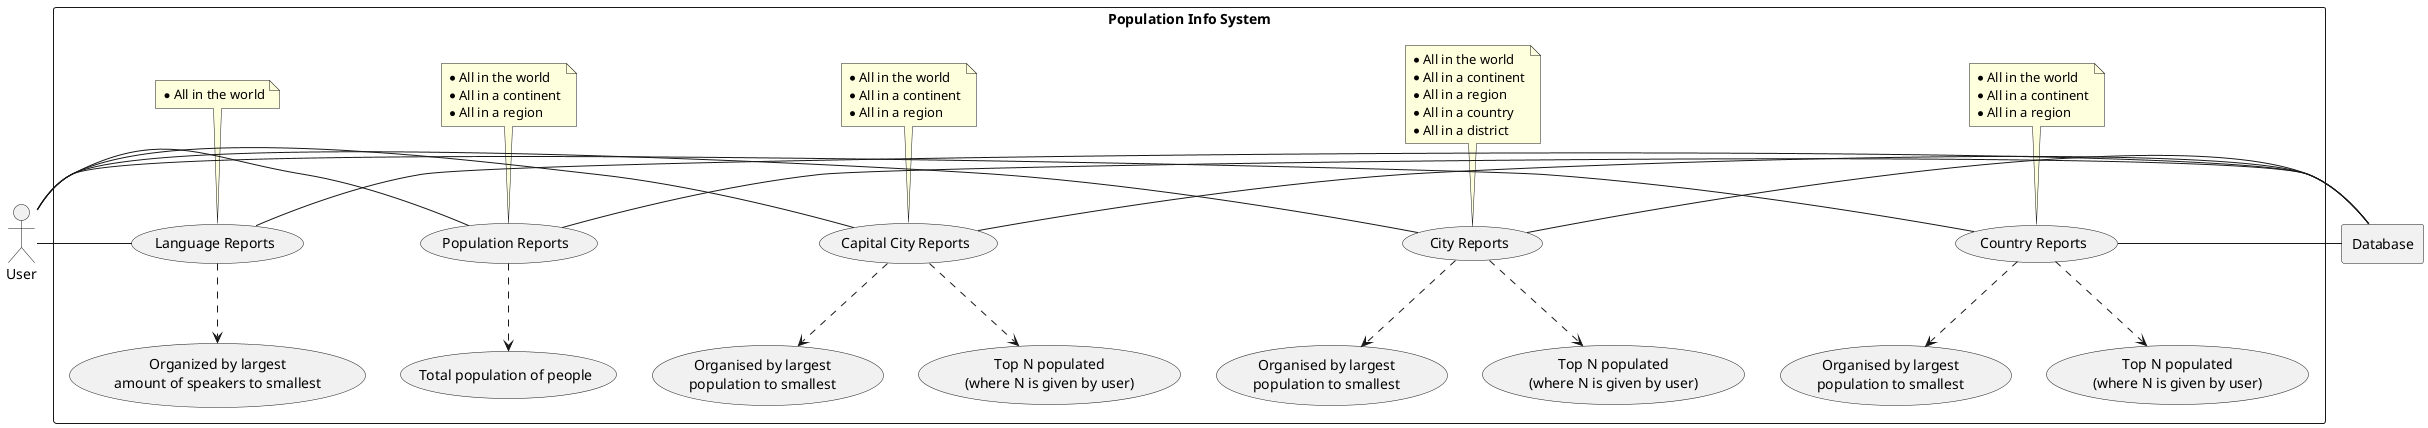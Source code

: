 @startuml
actor User as "User"
rectangle Database
rectangle "Population Info System" {
    usecase UC1 as "Country Reports"
        note top
          * All in the world
          * All in a continent
          * All in a region
        end note
    usecase UC1_a as "Organised by largest\npopulation to smallest"
    usecase UC1_b as "Top N populated\n(where N is given by user)"
    User - UC1
    UC1 - Database
    UC1 ..> UC1_a
    UC1 ..> UC1_b
    usecase UC2 as "City Reports"
        note top
          * All in the world
          * All in a continent
          * All in a region
          * All in a country
          * All in a district
        end note
    usecase UC2_a as "Organised by largest\npopulation to smallest"
    usecase UC2_b as "Top N populated\n(where N is given by user)"
    User - UC2
    UC2 - Database
    UC2 ..> UC2_a
    UC2 ..> UC2_b
    usecase UC3 as "Capital City Reports"
        note top
          * All in the world
          * All in a continent
          * All in a region
        end note
    usecase UC3_a as "Organised by largest\npopulation to smallest"
    usecase UC3_b as "Top N populated\n(where N is given by user)"
    User - UC3
    UC3 - Database
    UC3 ..> UC3_a
    UC3 ..> UC3_b
    usecase UC4 as "Population Reports"
        note top
          * All in the world
          * All in a continent
          * All in a region
        end note
    usecase UC4_a as "Total population of people"
    User - UC4
    UC4 - Database
    UC4 ..> UC4_a
    usecase UC5 as "Language Reports"
        note top
          * All in the world
        end note
    usecase UC5_a as "Organized by largest\namount of speakers to smallest"
    User - UC5
    UC5 - Database
    UC5 ..> UC5_a
    }

 @enduml